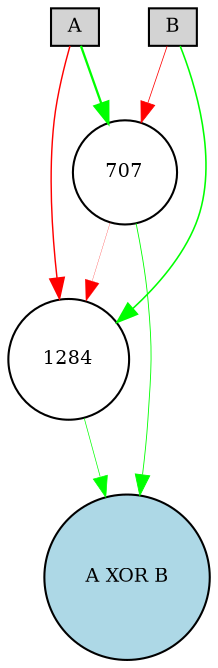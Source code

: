 digraph {
	node [fontsize=9 height=0.2 shape=circle width=0.2]
	A [fillcolor=lightgray shape=box style=filled]
	B [fillcolor=lightgray shape=box style=filled]
	"A XOR B" [fillcolor=lightblue style=filled]
	707 [fillcolor=white style=filled]
	1284 [fillcolor=white style=filled]
	707 -> "A XOR B" [color=green penwidth=0.4159123537321435 style=solid]
	B -> 1284 [color=green penwidth=0.7611866800990259 style=solid]
	B -> 707 [color=red penwidth=0.36860230141769534 style=solid]
	A -> 1284 [color=red penwidth=0.6904032193531525 style=solid]
	707 -> 1284 [color=red penwidth=0.12227585194712678 style=solid]
	A -> 707 [color=green penwidth=1.1022977739554158 style=solid]
	1284 -> "A XOR B" [color=green penwidth=0.3389781641411277 style=solid]
}

